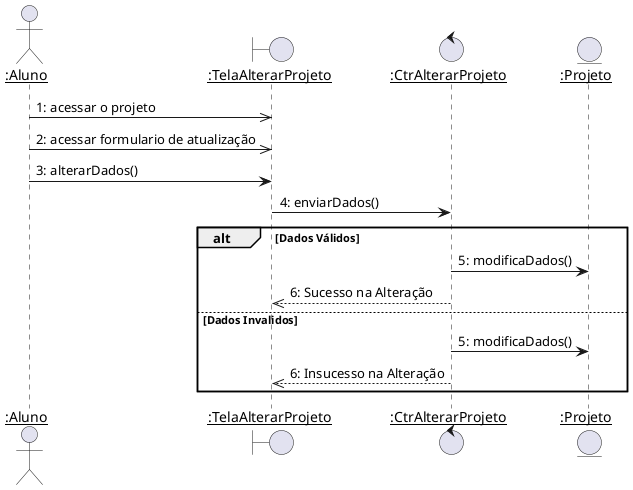@startuml
skinparam sequenceParticipant underline

actor ":Aluno" as Aluno
boundary ":TelaAlterarProjeto" as TelaAlterarProjeto
control ":CtrAlterarProjeto" as CtrAlterarProjeto
entity ":Projeto" as Projeto


Aluno ->> TelaAlterarProjeto : 1: acessar o projeto
Aluno ->> TelaAlterarProjeto : 2: acessar formulario de atualização
Aluno -> TelaAlterarProjeto : 3: alterarDados()

TelaAlterarProjeto -> CtrAlterarProjeto : 4: enviarDados()

alt Dados Válidos
    CtrAlterarProjeto -> Projeto : 5: modificaDados()
    CtrAlterarProjeto -->> TelaAlterarProjeto --: 6: Sucesso na Alteração
else Dados Invalidos
    CtrAlterarProjeto -> Projeto : 5: modificaDados()
    CtrAlterarProjeto -->> TelaAlterarProjeto --: 6: Insucesso na Alteração
end

@enduml
